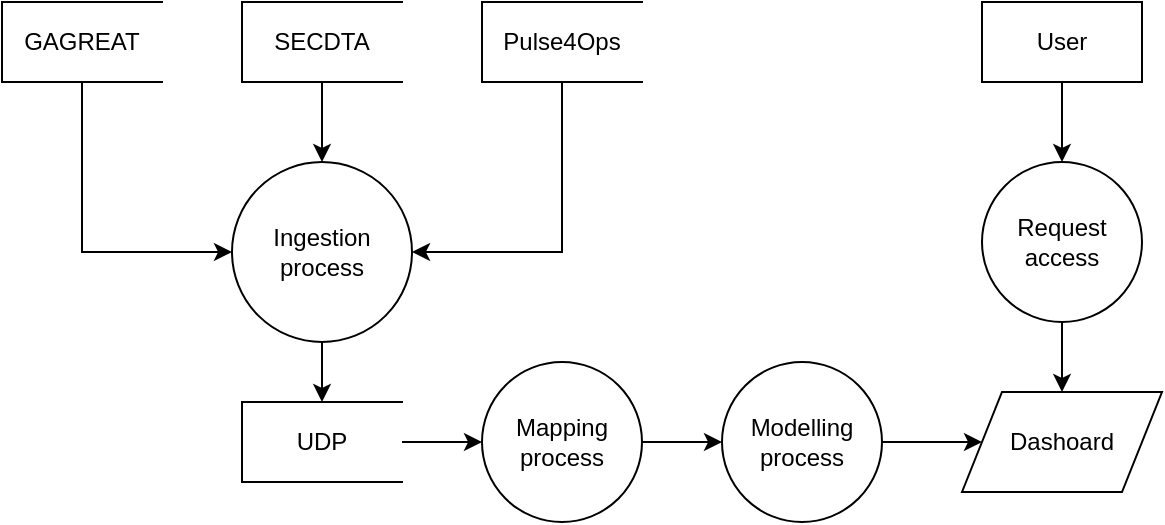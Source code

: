 <mxfile version="23.0.2" type="github">
  <diagram name="Page-1" id="BZulYNVSm1c1St4roaR8">
    <mxGraphModel dx="1674" dy="845" grid="1" gridSize="10" guides="1" tooltips="1" connect="1" arrows="1" fold="1" page="1" pageScale="1" pageWidth="1100" pageHeight="850" math="0" shadow="0">
      <root>
        <mxCell id="0" />
        <mxCell id="1" parent="0" />
        <mxCell id="EctqsSSkCEb4LAzAC_fZ-7" style="edgeStyle=orthogonalEdgeStyle;rounded=0;orthogonalLoop=1;jettySize=auto;html=1;entryX=0;entryY=0.5;entryDx=0;entryDy=0;exitX=0.5;exitY=1;exitDx=0;exitDy=0;" edge="1" parent="1" source="EctqsSSkCEb4LAzAC_fZ-1" target="EctqsSSkCEb4LAzAC_fZ-5">
          <mxGeometry relative="1" as="geometry" />
        </mxCell>
        <mxCell id="EctqsSSkCEb4LAzAC_fZ-1" value="GAGREAT" style="html=1;dashed=0;whiteSpace=wrap;shape=partialRectangle;right=0;" vertex="1" parent="1">
          <mxGeometry x="80" y="200" width="80" height="40" as="geometry" />
        </mxCell>
        <mxCell id="EctqsSSkCEb4LAzAC_fZ-8" style="edgeStyle=orthogonalEdgeStyle;rounded=0;orthogonalLoop=1;jettySize=auto;html=1;entryX=0.5;entryY=0;entryDx=0;entryDy=0;" edge="1" parent="1" source="EctqsSSkCEb4LAzAC_fZ-2" target="EctqsSSkCEb4LAzAC_fZ-5">
          <mxGeometry relative="1" as="geometry" />
        </mxCell>
        <mxCell id="EctqsSSkCEb4LAzAC_fZ-2" value="SECDTA" style="html=1;dashed=0;whiteSpace=wrap;shape=partialRectangle;right=0;" vertex="1" parent="1">
          <mxGeometry x="200" y="200" width="80" height="40" as="geometry" />
        </mxCell>
        <mxCell id="EctqsSSkCEb4LAzAC_fZ-9" style="edgeStyle=orthogonalEdgeStyle;rounded=0;orthogonalLoop=1;jettySize=auto;html=1;entryX=1;entryY=0.5;entryDx=0;entryDy=0;exitX=0.5;exitY=1;exitDx=0;exitDy=0;" edge="1" parent="1" source="EctqsSSkCEb4LAzAC_fZ-3" target="EctqsSSkCEb4LAzAC_fZ-5">
          <mxGeometry relative="1" as="geometry" />
        </mxCell>
        <mxCell id="EctqsSSkCEb4LAzAC_fZ-3" value="Pulse4Ops" style="html=1;dashed=0;whiteSpace=wrap;shape=partialRectangle;right=0;" vertex="1" parent="1">
          <mxGeometry x="320" y="200" width="80" height="40" as="geometry" />
        </mxCell>
        <mxCell id="EctqsSSkCEb4LAzAC_fZ-11" value="" style="edgeStyle=orthogonalEdgeStyle;rounded=0;orthogonalLoop=1;jettySize=auto;html=1;" edge="1" parent="1" source="EctqsSSkCEb4LAzAC_fZ-4" target="EctqsSSkCEb4LAzAC_fZ-10">
          <mxGeometry relative="1" as="geometry" />
        </mxCell>
        <mxCell id="EctqsSSkCEb4LAzAC_fZ-4" value="UDP" style="html=1;dashed=0;whiteSpace=wrap;shape=partialRectangle;right=0;" vertex="1" parent="1">
          <mxGeometry x="200" y="400" width="80" height="40" as="geometry" />
        </mxCell>
        <mxCell id="EctqsSSkCEb4LAzAC_fZ-6" style="edgeStyle=orthogonalEdgeStyle;rounded=0;orthogonalLoop=1;jettySize=auto;html=1;entryX=0.5;entryY=0;entryDx=0;entryDy=0;" edge="1" parent="1" source="EctqsSSkCEb4LAzAC_fZ-5" target="EctqsSSkCEb4LAzAC_fZ-4">
          <mxGeometry relative="1" as="geometry" />
        </mxCell>
        <mxCell id="EctqsSSkCEb4LAzAC_fZ-5" value="Ingestion process" style="shape=ellipse;html=1;dashed=0;whiteSpace=wrap;perimeter=ellipsePerimeter;" vertex="1" parent="1">
          <mxGeometry x="195" y="280" width="90" height="90" as="geometry" />
        </mxCell>
        <mxCell id="EctqsSSkCEb4LAzAC_fZ-13" value="" style="edgeStyle=orthogonalEdgeStyle;rounded=0;orthogonalLoop=1;jettySize=auto;html=1;" edge="1" parent="1" source="EctqsSSkCEb4LAzAC_fZ-10" target="EctqsSSkCEb4LAzAC_fZ-12">
          <mxGeometry relative="1" as="geometry" />
        </mxCell>
        <mxCell id="EctqsSSkCEb4LAzAC_fZ-10" value="Mapping process" style="ellipse;whiteSpace=wrap;html=1;dashed=0;" vertex="1" parent="1">
          <mxGeometry x="320" y="380" width="80" height="80" as="geometry" />
        </mxCell>
        <mxCell id="EctqsSSkCEb4LAzAC_fZ-14" style="edgeStyle=orthogonalEdgeStyle;rounded=0;orthogonalLoop=1;jettySize=auto;html=1;entryX=0;entryY=0.5;entryDx=0;entryDy=0;" edge="1" parent="1" source="EctqsSSkCEb4LAzAC_fZ-12" target="EctqsSSkCEb4LAzAC_fZ-16">
          <mxGeometry relative="1" as="geometry">
            <mxPoint x="560" y="420" as="targetPoint" />
          </mxGeometry>
        </mxCell>
        <mxCell id="EctqsSSkCEb4LAzAC_fZ-12" value="Modelling process" style="ellipse;whiteSpace=wrap;html=1;dashed=0;" vertex="1" parent="1">
          <mxGeometry x="440" y="380" width="80" height="80" as="geometry" />
        </mxCell>
        <mxCell id="EctqsSSkCEb4LAzAC_fZ-16" value="Dashoard" style="shape=parallelogram;perimeter=parallelogramPerimeter;whiteSpace=wrap;html=1;dashed=0;" vertex="1" parent="1">
          <mxGeometry x="560" y="395" width="100" height="50" as="geometry" />
        </mxCell>
        <mxCell id="EctqsSSkCEb4LAzAC_fZ-20" style="edgeStyle=orthogonalEdgeStyle;rounded=0;orthogonalLoop=1;jettySize=auto;html=1;entryX=0.5;entryY=0;entryDx=0;entryDy=0;" edge="1" parent="1" source="EctqsSSkCEb4LAzAC_fZ-17" target="EctqsSSkCEb4LAzAC_fZ-19">
          <mxGeometry relative="1" as="geometry" />
        </mxCell>
        <mxCell id="EctqsSSkCEb4LAzAC_fZ-17" value="User" style="html=1;dashed=0;whiteSpace=wrap;" vertex="1" parent="1">
          <mxGeometry x="570" y="200" width="80" height="40" as="geometry" />
        </mxCell>
        <mxCell id="EctqsSSkCEb4LAzAC_fZ-21" value="" style="edgeStyle=orthogonalEdgeStyle;rounded=0;orthogonalLoop=1;jettySize=auto;html=1;" edge="1" parent="1" source="EctqsSSkCEb4LAzAC_fZ-19" target="EctqsSSkCEb4LAzAC_fZ-16">
          <mxGeometry relative="1" as="geometry" />
        </mxCell>
        <mxCell id="EctqsSSkCEb4LAzAC_fZ-19" value="Request access" style="ellipse;whiteSpace=wrap;html=1;dashed=0;" vertex="1" parent="1">
          <mxGeometry x="570" y="280" width="80" height="80" as="geometry" />
        </mxCell>
      </root>
    </mxGraphModel>
  </diagram>
</mxfile>
